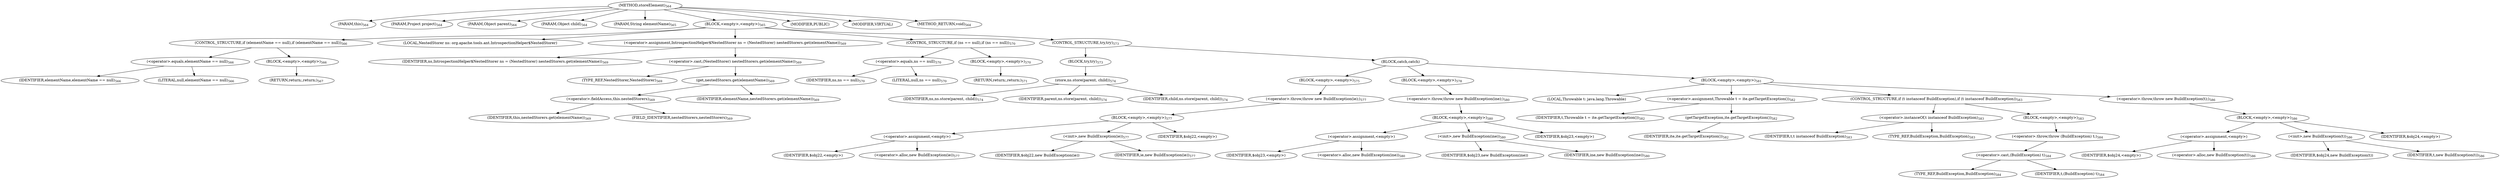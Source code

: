digraph "storeElement" {  
"987" [label = <(METHOD,storeElement)<SUB>564</SUB>> ]
"988" [label = <(PARAM,this)<SUB>564</SUB>> ]
"989" [label = <(PARAM,Project project)<SUB>564</SUB>> ]
"990" [label = <(PARAM,Object parent)<SUB>564</SUB>> ]
"991" [label = <(PARAM,Object child)<SUB>564</SUB>> ]
"992" [label = <(PARAM,String elementName)<SUB>565</SUB>> ]
"993" [label = <(BLOCK,&lt;empty&gt;,&lt;empty&gt;)<SUB>565</SUB>> ]
"994" [label = <(CONTROL_STRUCTURE,if (elementName == null),if (elementName == null))<SUB>566</SUB>> ]
"995" [label = <(&lt;operator&gt;.equals,elementName == null)<SUB>566</SUB>> ]
"996" [label = <(IDENTIFIER,elementName,elementName == null)<SUB>566</SUB>> ]
"997" [label = <(LITERAL,null,elementName == null)<SUB>566</SUB>> ]
"998" [label = <(BLOCK,&lt;empty&gt;,&lt;empty&gt;)<SUB>566</SUB>> ]
"999" [label = <(RETURN,return;,return;)<SUB>567</SUB>> ]
"1000" [label = <(LOCAL,NestedStorer ns: org.apache.tools.ant.IntrospectionHelper$NestedStorer)> ]
"1001" [label = <(&lt;operator&gt;.assignment,IntrospectionHelper$NestedStorer ns = (NestedStorer) nestedStorers.get(elementName))<SUB>569</SUB>> ]
"1002" [label = <(IDENTIFIER,ns,IntrospectionHelper$NestedStorer ns = (NestedStorer) nestedStorers.get(elementName))<SUB>569</SUB>> ]
"1003" [label = <(&lt;operator&gt;.cast,(NestedStorer) nestedStorers.get(elementName))<SUB>569</SUB>> ]
"1004" [label = <(TYPE_REF,NestedStorer,NestedStorer)<SUB>569</SUB>> ]
"1005" [label = <(get,nestedStorers.get(elementName))<SUB>569</SUB>> ]
"1006" [label = <(&lt;operator&gt;.fieldAccess,this.nestedStorers)<SUB>569</SUB>> ]
"1007" [label = <(IDENTIFIER,this,nestedStorers.get(elementName))<SUB>569</SUB>> ]
"1008" [label = <(FIELD_IDENTIFIER,nestedStorers,nestedStorers)<SUB>569</SUB>> ]
"1009" [label = <(IDENTIFIER,elementName,nestedStorers.get(elementName))<SUB>569</SUB>> ]
"1010" [label = <(CONTROL_STRUCTURE,if (ns == null),if (ns == null))<SUB>570</SUB>> ]
"1011" [label = <(&lt;operator&gt;.equals,ns == null)<SUB>570</SUB>> ]
"1012" [label = <(IDENTIFIER,ns,ns == null)<SUB>570</SUB>> ]
"1013" [label = <(LITERAL,null,ns == null)<SUB>570</SUB>> ]
"1014" [label = <(BLOCK,&lt;empty&gt;,&lt;empty&gt;)<SUB>570</SUB>> ]
"1015" [label = <(RETURN,return;,return;)<SUB>571</SUB>> ]
"1016" [label = <(CONTROL_STRUCTURE,try,try)<SUB>573</SUB>> ]
"1017" [label = <(BLOCK,try,try)<SUB>573</SUB>> ]
"1018" [label = <(store,ns.store(parent, child))<SUB>574</SUB>> ]
"1019" [label = <(IDENTIFIER,ns,ns.store(parent, child))<SUB>574</SUB>> ]
"1020" [label = <(IDENTIFIER,parent,ns.store(parent, child))<SUB>574</SUB>> ]
"1021" [label = <(IDENTIFIER,child,ns.store(parent, child))<SUB>574</SUB>> ]
"1022" [label = <(BLOCK,catch,catch)> ]
"1023" [label = <(BLOCK,&lt;empty&gt;,&lt;empty&gt;)<SUB>575</SUB>> ]
"1024" [label = <(&lt;operator&gt;.throw,throw new BuildException(ie);)<SUB>577</SUB>> ]
"1025" [label = <(BLOCK,&lt;empty&gt;,&lt;empty&gt;)<SUB>577</SUB>> ]
"1026" [label = <(&lt;operator&gt;.assignment,&lt;empty&gt;)> ]
"1027" [label = <(IDENTIFIER,$obj22,&lt;empty&gt;)> ]
"1028" [label = <(&lt;operator&gt;.alloc,new BuildException(ie))<SUB>577</SUB>> ]
"1029" [label = <(&lt;init&gt;,new BuildException(ie))<SUB>577</SUB>> ]
"1030" [label = <(IDENTIFIER,$obj22,new BuildException(ie))> ]
"1031" [label = <(IDENTIFIER,ie,new BuildException(ie))<SUB>577</SUB>> ]
"1032" [label = <(IDENTIFIER,$obj22,&lt;empty&gt;)> ]
"1033" [label = <(BLOCK,&lt;empty&gt;,&lt;empty&gt;)<SUB>578</SUB>> ]
"1034" [label = <(&lt;operator&gt;.throw,throw new BuildException(ine);)<SUB>580</SUB>> ]
"1035" [label = <(BLOCK,&lt;empty&gt;,&lt;empty&gt;)<SUB>580</SUB>> ]
"1036" [label = <(&lt;operator&gt;.assignment,&lt;empty&gt;)> ]
"1037" [label = <(IDENTIFIER,$obj23,&lt;empty&gt;)> ]
"1038" [label = <(&lt;operator&gt;.alloc,new BuildException(ine))<SUB>580</SUB>> ]
"1039" [label = <(&lt;init&gt;,new BuildException(ine))<SUB>580</SUB>> ]
"1040" [label = <(IDENTIFIER,$obj23,new BuildException(ine))> ]
"1041" [label = <(IDENTIFIER,ine,new BuildException(ine))<SUB>580</SUB>> ]
"1042" [label = <(IDENTIFIER,$obj23,&lt;empty&gt;)> ]
"1043" [label = <(BLOCK,&lt;empty&gt;,&lt;empty&gt;)<SUB>581</SUB>> ]
"1044" [label = <(LOCAL,Throwable t: java.lang.Throwable)> ]
"1045" [label = <(&lt;operator&gt;.assignment,Throwable t = ite.getTargetException())<SUB>582</SUB>> ]
"1046" [label = <(IDENTIFIER,t,Throwable t = ite.getTargetException())<SUB>582</SUB>> ]
"1047" [label = <(getTargetException,ite.getTargetException())<SUB>582</SUB>> ]
"1048" [label = <(IDENTIFIER,ite,ite.getTargetException())<SUB>582</SUB>> ]
"1049" [label = <(CONTROL_STRUCTURE,if (t instanceof BuildException),if (t instanceof BuildException))<SUB>583</SUB>> ]
"1050" [label = <(&lt;operator&gt;.instanceOf,t instanceof BuildException)<SUB>583</SUB>> ]
"1051" [label = <(IDENTIFIER,t,t instanceof BuildException)<SUB>583</SUB>> ]
"1052" [label = <(TYPE_REF,BuildException,BuildException)<SUB>583</SUB>> ]
"1053" [label = <(BLOCK,&lt;empty&gt;,&lt;empty&gt;)<SUB>583</SUB>> ]
"1054" [label = <(&lt;operator&gt;.throw,throw (BuildException) t;)<SUB>584</SUB>> ]
"1055" [label = <(&lt;operator&gt;.cast,(BuildException) t)<SUB>584</SUB>> ]
"1056" [label = <(TYPE_REF,BuildException,BuildException)<SUB>584</SUB>> ]
"1057" [label = <(IDENTIFIER,t,(BuildException) t)<SUB>584</SUB>> ]
"1058" [label = <(&lt;operator&gt;.throw,throw new BuildException(t);)<SUB>586</SUB>> ]
"1059" [label = <(BLOCK,&lt;empty&gt;,&lt;empty&gt;)<SUB>586</SUB>> ]
"1060" [label = <(&lt;operator&gt;.assignment,&lt;empty&gt;)> ]
"1061" [label = <(IDENTIFIER,$obj24,&lt;empty&gt;)> ]
"1062" [label = <(&lt;operator&gt;.alloc,new BuildException(t))<SUB>586</SUB>> ]
"1063" [label = <(&lt;init&gt;,new BuildException(t))<SUB>586</SUB>> ]
"1064" [label = <(IDENTIFIER,$obj24,new BuildException(t))> ]
"1065" [label = <(IDENTIFIER,t,new BuildException(t))<SUB>586</SUB>> ]
"1066" [label = <(IDENTIFIER,$obj24,&lt;empty&gt;)> ]
"1067" [label = <(MODIFIER,PUBLIC)> ]
"1068" [label = <(MODIFIER,VIRTUAL)> ]
"1069" [label = <(METHOD_RETURN,void)<SUB>564</SUB>> ]
  "987" -> "988" 
  "987" -> "989" 
  "987" -> "990" 
  "987" -> "991" 
  "987" -> "992" 
  "987" -> "993" 
  "987" -> "1067" 
  "987" -> "1068" 
  "987" -> "1069" 
  "993" -> "994" 
  "993" -> "1000" 
  "993" -> "1001" 
  "993" -> "1010" 
  "993" -> "1016" 
  "994" -> "995" 
  "994" -> "998" 
  "995" -> "996" 
  "995" -> "997" 
  "998" -> "999" 
  "1001" -> "1002" 
  "1001" -> "1003" 
  "1003" -> "1004" 
  "1003" -> "1005" 
  "1005" -> "1006" 
  "1005" -> "1009" 
  "1006" -> "1007" 
  "1006" -> "1008" 
  "1010" -> "1011" 
  "1010" -> "1014" 
  "1011" -> "1012" 
  "1011" -> "1013" 
  "1014" -> "1015" 
  "1016" -> "1017" 
  "1016" -> "1022" 
  "1017" -> "1018" 
  "1018" -> "1019" 
  "1018" -> "1020" 
  "1018" -> "1021" 
  "1022" -> "1023" 
  "1022" -> "1033" 
  "1022" -> "1043" 
  "1023" -> "1024" 
  "1024" -> "1025" 
  "1025" -> "1026" 
  "1025" -> "1029" 
  "1025" -> "1032" 
  "1026" -> "1027" 
  "1026" -> "1028" 
  "1029" -> "1030" 
  "1029" -> "1031" 
  "1033" -> "1034" 
  "1034" -> "1035" 
  "1035" -> "1036" 
  "1035" -> "1039" 
  "1035" -> "1042" 
  "1036" -> "1037" 
  "1036" -> "1038" 
  "1039" -> "1040" 
  "1039" -> "1041" 
  "1043" -> "1044" 
  "1043" -> "1045" 
  "1043" -> "1049" 
  "1043" -> "1058" 
  "1045" -> "1046" 
  "1045" -> "1047" 
  "1047" -> "1048" 
  "1049" -> "1050" 
  "1049" -> "1053" 
  "1050" -> "1051" 
  "1050" -> "1052" 
  "1053" -> "1054" 
  "1054" -> "1055" 
  "1055" -> "1056" 
  "1055" -> "1057" 
  "1058" -> "1059" 
  "1059" -> "1060" 
  "1059" -> "1063" 
  "1059" -> "1066" 
  "1060" -> "1061" 
  "1060" -> "1062" 
  "1063" -> "1064" 
  "1063" -> "1065" 
}
